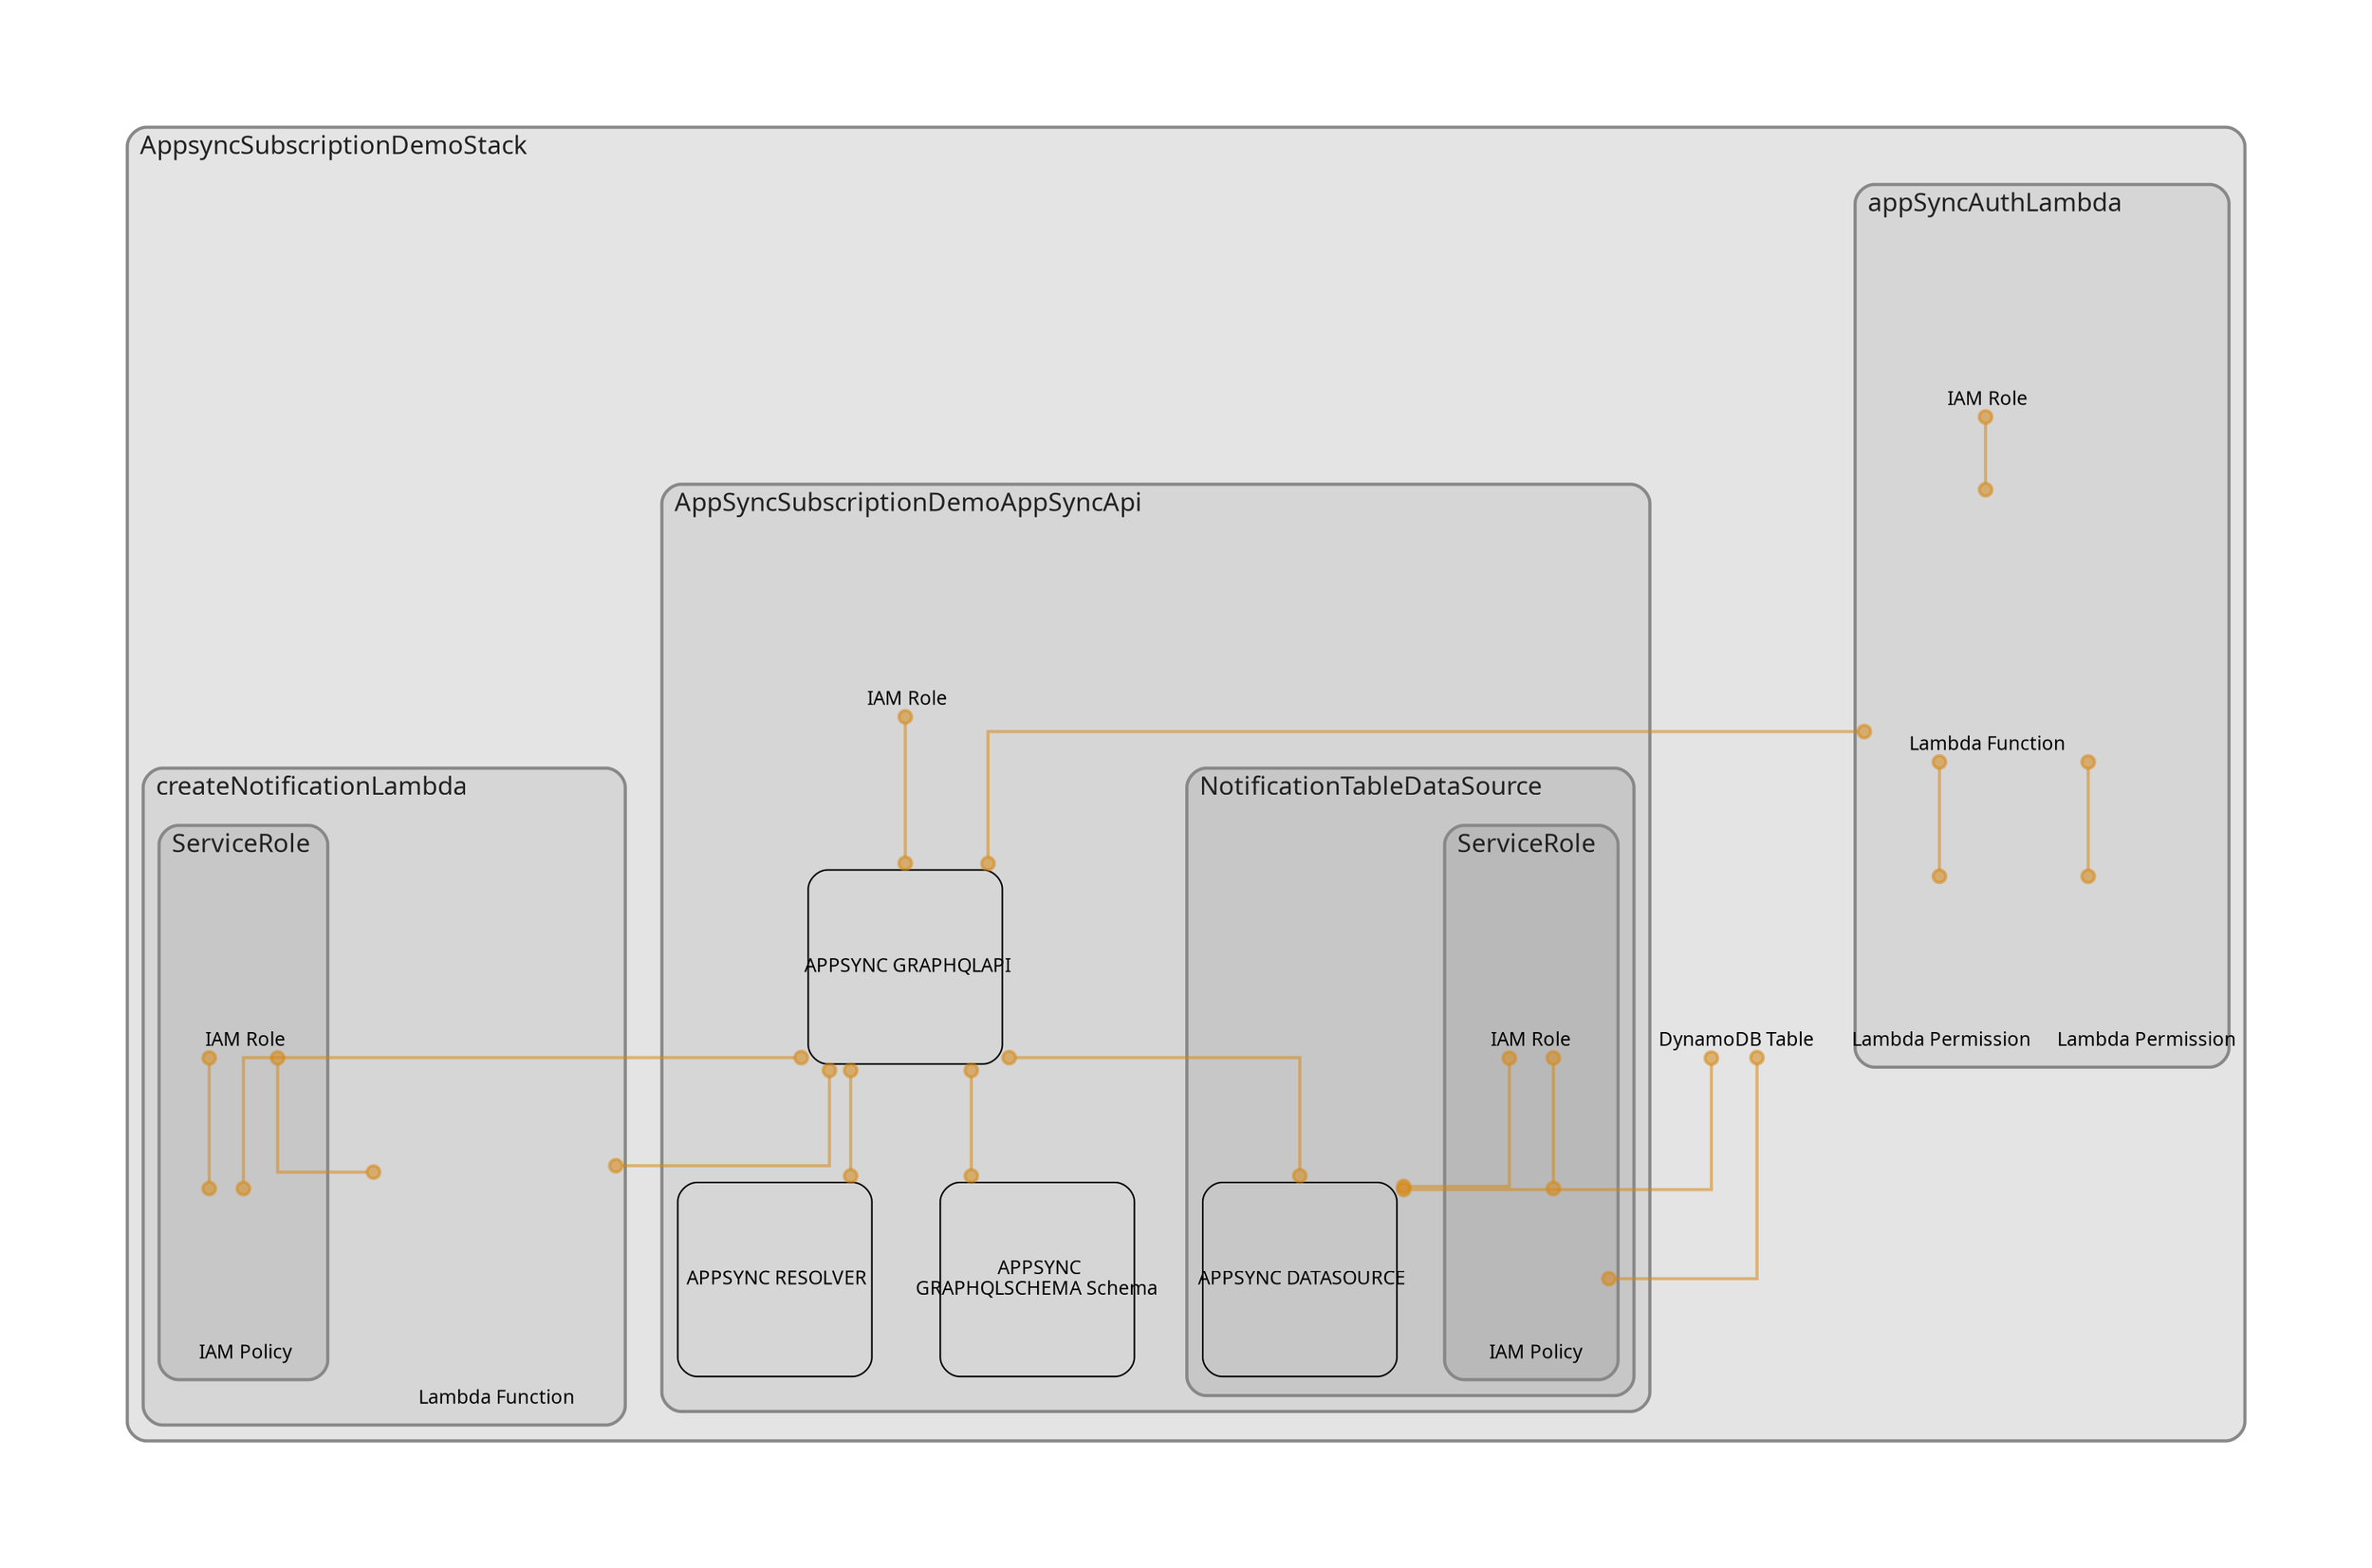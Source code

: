 digraph "Diagram" {
  splines = "ortho";
  pad = "1.0";
  nodesep = "0.60";
  ranksep = "0.75";
  fontname = "Sans-Serif";
  fontsize = "15";
  dpi = "200";
  rankdir = "BT";
  compound = "true";
  fontcolor = "#222222";
  edge [
    color = "#D5871488",
    penwidth = 2,
    arrowhead = "dot",
    arrowtail = "dot",
  ];
  node [
    shape = "box",
    style = "rounded",
    fixedsize = true,
    width = 1.7,
    height = 1.7,
    labelloc = "c",
    imagescale = true,
    fontname = "Sans-Serif",
    fontsize = 8,
    margin = 8,
  ];
  subgraph "AppsyncSubscriptionDemoStack" {
    subgraph "cluster-SubGraph.AppsyncSubscriptionDemoStack" {
      graph [
        label = "AppsyncSubscriptionDemoStack",
        labelloc = "b",
        labeljust = "l",
        margin = "10",
        fontsize = "16",
        penwidth = "2",
        pencolor = "#888888",
        style = "filled,rounded",
        fillcolor = "#e4e4e4",
      ];
      "AppsyncSubscriptionDemoStack/NotificationTable/Resource" [
        label = " DynamoDB Table",
        fontsize = 12,
        image = "/Users/atsushi/Work/appsync-subscription-demo/node_modules/cdk-dia/icons/aws/Service/Arch_Database/64/Arch_Amazon-DynamoDB_64@5x.png",
        imagescale = "true",
        imagepos = "tc",
        penwidth = "0",
        shape = "node",
        fixedsize = "true",
        labelloc = "b",
        width = 1.2,
        height = 1.466,
      ];
      subgraph "cluster-SubGraph.appSyncAuthLambda" {
        graph [
          label = "appSyncAuthLambda",
          labelloc = "b",
          labeljust = "l",
          margin = "10",
          fontsize = "16",
          penwidth = "2",
          pencolor = "#888888",
          style = "filled,rounded",
          fillcolor = "#d6d6d6",
        ];
        "AppsyncSubscriptionDemoStack/appSyncAuthLambda/Resource" [
          label = " Lambda Function",
          fontsize = 12,
          image = "/Users/atsushi/Work/appsync-subscription-demo/node_modules/cdk-dia/icons/aws/Service/Arch_Compute/64/Arch_AWS-Lambda_64@5x.png",
          imagescale = "true",
          imagepos = "tc",
          penwidth = "0",
          shape = "node",
          fixedsize = "true",
          labelloc = "b",
          width = 2,
          height = 2.266,
        ];
        "AppsyncSubscriptionDemoStack/appSyncAuthLambda/Invoke442oDR1cXBYTBDDcFxfhJMvaRE7IoYDH4R6r7tti1fY=" [
          label = " Lambda Permission",
          fontsize = 12,
          image = "/Users/atsushi/Work/appsync-subscription-demo/node_modules/cdk-dia/icons/aws/Service/Arch_Compute/64/Arch_AWS-Lambda_64@5x.png",
          imagescale = "true",
          imagepos = "tc",
          penwidth = "0",
          shape = "node",
          fixedsize = "true",
          labelloc = "b",
          width = 1.2,
          height = 1.466,
        ];
        "AppsyncSubscriptionDemoStack/appSyncAuthLambda/AppSyncSubscriptionDemoAppSyncApi-appsync" [
          label = " Lambda Permission",
          fontsize = 12,
          image = "/Users/atsushi/Work/appsync-subscription-demo/node_modules/cdk-dia/icons/aws/Service/Arch_Compute/64/Arch_AWS-Lambda_64@5x.png",
          imagescale = "true",
          imagepos = "tc",
          penwidth = "0",
          shape = "node",
          fixedsize = "true",
          labelloc = "b",
          width = 1.2,
          height = 1.466,
        ];
        "AppsyncSubscriptionDemoStack/appSyncAuthLambda/ServiceRole/Resource" [
          label = " IAM Role",
          fontsize = 12,
          image = "/Users/atsushi/Work/appsync-subscription-demo/node_modules/cdk-dia/icons/aws/Service/Arch_Security-Identity-Compliance/64/Arch_AWS-Identity-and-Access-Management_64@5x.png",
          imagescale = "true",
          imagepos = "tc",
          penwidth = "0",
          shape = "node",
          fixedsize = "true",
          labelloc = "b",
          width = 1.2,
          height = 1.466,
        ];
      }
      subgraph "cluster-SubGraph.AppSyncSubscriptionDemoAppSyncApi" {
        graph [
          label = "AppSyncSubscriptionDemoAppSyncApi",
          labelloc = "b",
          labeljust = "l",
          margin = "10",
          fontsize = "16",
          penwidth = "2",
          pencolor = "#888888",
          style = "filled,rounded",
          fillcolor = "#d6d6d6",
        ];
        "AppsyncSubscriptionDemoStack/AppSyncSubscriptionDemoAppSyncApi/Resource" [
          label = " APPSYNC GRAPHQLAPI",
          fontsize = 12,
        ];
        "AppsyncSubscriptionDemoStack/AppSyncSubscriptionDemoAppSyncApi/Schema" [
          label = " APPSYNC\nGRAPHQLSCHEMA Schema",
          fontsize = 12,
        ];
        "AppsyncSubscriptionDemoStack/AppSyncSubscriptionDemoAppSyncApi/ApiLogsRole/Resource" [
          label = " IAM Role",
          fontsize = 12,
          image = "/Users/atsushi/Work/appsync-subscription-demo/node_modules/cdk-dia/icons/aws/Service/Arch_Security-Identity-Compliance/64/Arch_AWS-Identity-and-Access-Management_64@5x.png",
          imagescale = "true",
          imagepos = "tc",
          penwidth = "0",
          shape = "node",
          fixedsize = "true",
          labelloc = "b",
          width = 1.2,
          height = 1.466,
        ];
        "AppsyncSubscriptionDemoStack/AppSyncSubscriptionDemoAppSyncApi/createNotificationMutation/Resource" [
          label = " APPSYNC RESOLVER",
          fontsize = 12,
        ];
        subgraph "cluster-SubGraph.NotificationTableDataSource" {
          graph [
            label = "NotificationTableDataSource",
            labelloc = "b",
            labeljust = "l",
            margin = "10",
            fontsize = "16",
            penwidth = "2",
            pencolor = "#888888",
            style = "filled,rounded",
            fillcolor = "#c7c7c7",
          ];
          "AppsyncSubscriptionDemoStack/AppSyncSubscriptionDemoAppSyncApi/NotificationTableDataSource/Resource" [
            label = " APPSYNC DATASOURCE",
            fontsize = 12,
          ];
          subgraph "cluster-SubGraph.ServiceRole" {
            graph [
              label = "ServiceRole",
              labelloc = "b",
              labeljust = "l",
              margin = "10",
              fontsize = "16",
              penwidth = "2",
              pencolor = "#888888",
              style = "filled,rounded",
              fillcolor = "#b9b9b9",
            ];
            "AppsyncSubscriptionDemoStack/AppSyncSubscriptionDemoAppSyncApi/NotificationTableDataSource/ServiceRole/Resource" [
              label = " IAM Role",
              fontsize = 12,
              image = "/Users/atsushi/Work/appsync-subscription-demo/node_modules/cdk-dia/icons/aws/Service/Arch_Security-Identity-Compliance/64/Arch_AWS-Identity-and-Access-Management_64@5x.png",
              imagescale = "true",
              imagepos = "tc",
              penwidth = "0",
              shape = "node",
              fixedsize = "true",
              labelloc = "b",
              width = 1.2,
              height = 1.466,
            ];
            "AppsyncSubscriptionDemoStack/AppSyncSubscriptionDemoAppSyncApi/NotificationTableDataSource/ServiceRole/DefaultPolicy/Resource" [
              label = " IAM Policy",
              fontsize = 12,
              image = "/Users/atsushi/Work/appsync-subscription-demo/node_modules/cdk-dia/icons/aws/Service/Arch_Security-Identity-Compliance/64/Arch_AWS-Identity-and-Access-Management_64@5x.png",
              imagescale = "true",
              imagepos = "tc",
              penwidth = "0",
              shape = "node",
              fixedsize = "true",
              labelloc = "b",
              width = 1.2,
              height = 1.466,
            ];
          }
        }
      }
      subgraph "cluster-SubGraph.createNotificationLambda" {
        graph [
          label = "createNotificationLambda",
          labelloc = "b",
          labeljust = "l",
          margin = "10",
          fontsize = "16",
          penwidth = "2",
          pencolor = "#888888",
          style = "filled,rounded",
          fillcolor = "#d6d6d6",
        ];
        "AppsyncSubscriptionDemoStack/createNotificationLambda/Resource" [
          label = " Lambda Function",
          fontsize = 12,
          image = "/Users/atsushi/Work/appsync-subscription-demo/node_modules/cdk-dia/icons/aws/Service/Arch_Compute/64/Arch_AWS-Lambda_64@5x.png",
          imagescale = "true",
          imagepos = "tc",
          penwidth = "0",
          shape = "node",
          fixedsize = "true",
          labelloc = "b",
          width = 2,
          height = 2.266,
        ];
        subgraph "cluster-SubGraph.ServiceRole" {
          graph [
            label = "ServiceRole",
            labelloc = "b",
            labeljust = "l",
            margin = "10",
            fontsize = "16",
            penwidth = "2",
            pencolor = "#888888",
            style = "filled,rounded",
            fillcolor = "#c7c7c7",
          ];
          "AppsyncSubscriptionDemoStack/createNotificationLambda/ServiceRole/Resource" [
            label = " IAM Role",
            fontsize = 12,
            image = "/Users/atsushi/Work/appsync-subscription-demo/node_modules/cdk-dia/icons/aws/Service/Arch_Security-Identity-Compliance/64/Arch_AWS-Identity-and-Access-Management_64@5x.png",
            imagescale = "true",
            imagepos = "tc",
            penwidth = "0",
            shape = "node",
            fixedsize = "true",
            labelloc = "b",
            width = 1.2,
            height = 1.466,
          ];
          "AppsyncSubscriptionDemoStack/createNotificationLambda/ServiceRole/DefaultPolicy/Resource" [
            label = " IAM Policy",
            fontsize = 12,
            image = "/Users/atsushi/Work/appsync-subscription-demo/node_modules/cdk-dia/icons/aws/Service/Arch_Security-Identity-Compliance/64/Arch_AWS-Identity-and-Access-Management_64@5x.png",
            imagescale = "true",
            imagepos = "tc",
            penwidth = "0",
            shape = "node",
            fixedsize = "true",
            labelloc = "b",
            width = 1.2,
            height = 1.466,
          ];
        }
      }
    }
  }
  "AppsyncSubscriptionDemoStack/appSyncAuthLambda/Resource" -> "AppsyncSubscriptionDemoStack/appSyncAuthLambda/ServiceRole/Resource" [
    dir = "both",
  ];
  "AppsyncSubscriptionDemoStack/appSyncAuthLambda/Invoke442oDR1cXBYTBDDcFxfhJMvaRE7IoYDH4R6r7tti1fY=" -> "AppsyncSubscriptionDemoStack/appSyncAuthLambda/Resource" [
    dir = "both",
  ];
  "AppsyncSubscriptionDemoStack/appSyncAuthLambda/AppSyncSubscriptionDemoAppSyncApi-appsync" -> "AppsyncSubscriptionDemoStack/appSyncAuthLambda/Resource" [
    dir = "both",
  ];
  "AppsyncSubscriptionDemoStack/AppSyncSubscriptionDemoAppSyncApi/Resource" -> "AppsyncSubscriptionDemoStack/appSyncAuthLambda/Resource" [
    dir = "both",
  ];
  "AppsyncSubscriptionDemoStack/AppSyncSubscriptionDemoAppSyncApi/Resource" -> "AppsyncSubscriptionDemoStack/AppSyncSubscriptionDemoAppSyncApi/ApiLogsRole/Resource" [
    dir = "both",
  ];
  "AppsyncSubscriptionDemoStack/AppSyncSubscriptionDemoAppSyncApi/Schema" -> "AppsyncSubscriptionDemoStack/AppSyncSubscriptionDemoAppSyncApi/Resource" [
    dir = "both",
  ];
  "AppsyncSubscriptionDemoStack/AppSyncSubscriptionDemoAppSyncApi/NotificationTableDataSource/ServiceRole/DefaultPolicy/Resource" -> "AppsyncSubscriptionDemoStack/NotificationTable/Resource" [
    dir = "both",
  ];
  "AppsyncSubscriptionDemoStack/AppSyncSubscriptionDemoAppSyncApi/NotificationTableDataSource/ServiceRole/DefaultPolicy/Resource" -> "AppsyncSubscriptionDemoStack/AppSyncSubscriptionDemoAppSyncApi/NotificationTableDataSource/ServiceRole/Resource" [
    dir = "both",
  ];
  "AppsyncSubscriptionDemoStack/AppSyncSubscriptionDemoAppSyncApi/NotificationTableDataSource/Resource" -> "AppsyncSubscriptionDemoStack/AppSyncSubscriptionDemoAppSyncApi/Resource" [
    dir = "both",
  ];
  "AppsyncSubscriptionDemoStack/AppSyncSubscriptionDemoAppSyncApi/NotificationTableDataSource/Resource" -> "AppsyncSubscriptionDemoStack/NotificationTable/Resource" [
    dir = "both",
  ];
  "AppsyncSubscriptionDemoStack/AppSyncSubscriptionDemoAppSyncApi/NotificationTableDataSource/Resource" -> "AppsyncSubscriptionDemoStack/AppSyncSubscriptionDemoAppSyncApi/NotificationTableDataSource/ServiceRole/Resource" [
    dir = "both",
  ];
  "AppsyncSubscriptionDemoStack/AppSyncSubscriptionDemoAppSyncApi/createNotificationMutation/Resource" -> "AppsyncSubscriptionDemoStack/AppSyncSubscriptionDemoAppSyncApi/Resource" [
    dir = "both",
  ];
  "AppsyncSubscriptionDemoStack/createNotificationLambda/ServiceRole/DefaultPolicy/Resource" -> "AppsyncSubscriptionDemoStack/AppSyncSubscriptionDemoAppSyncApi/Resource" [
    dir = "both",
  ];
  "AppsyncSubscriptionDemoStack/createNotificationLambda/ServiceRole/DefaultPolicy/Resource" -> "AppsyncSubscriptionDemoStack/createNotificationLambda/ServiceRole/Resource" [
    dir = "both",
  ];
  "AppsyncSubscriptionDemoStack/createNotificationLambda/Resource" -> "AppsyncSubscriptionDemoStack/createNotificationLambda/ServiceRole/Resource" [
    dir = "both",
  ];
  "AppsyncSubscriptionDemoStack/createNotificationLambda/Resource" -> "AppsyncSubscriptionDemoStack/AppSyncSubscriptionDemoAppSyncApi/Resource" [
    dir = "both",
  ];
}